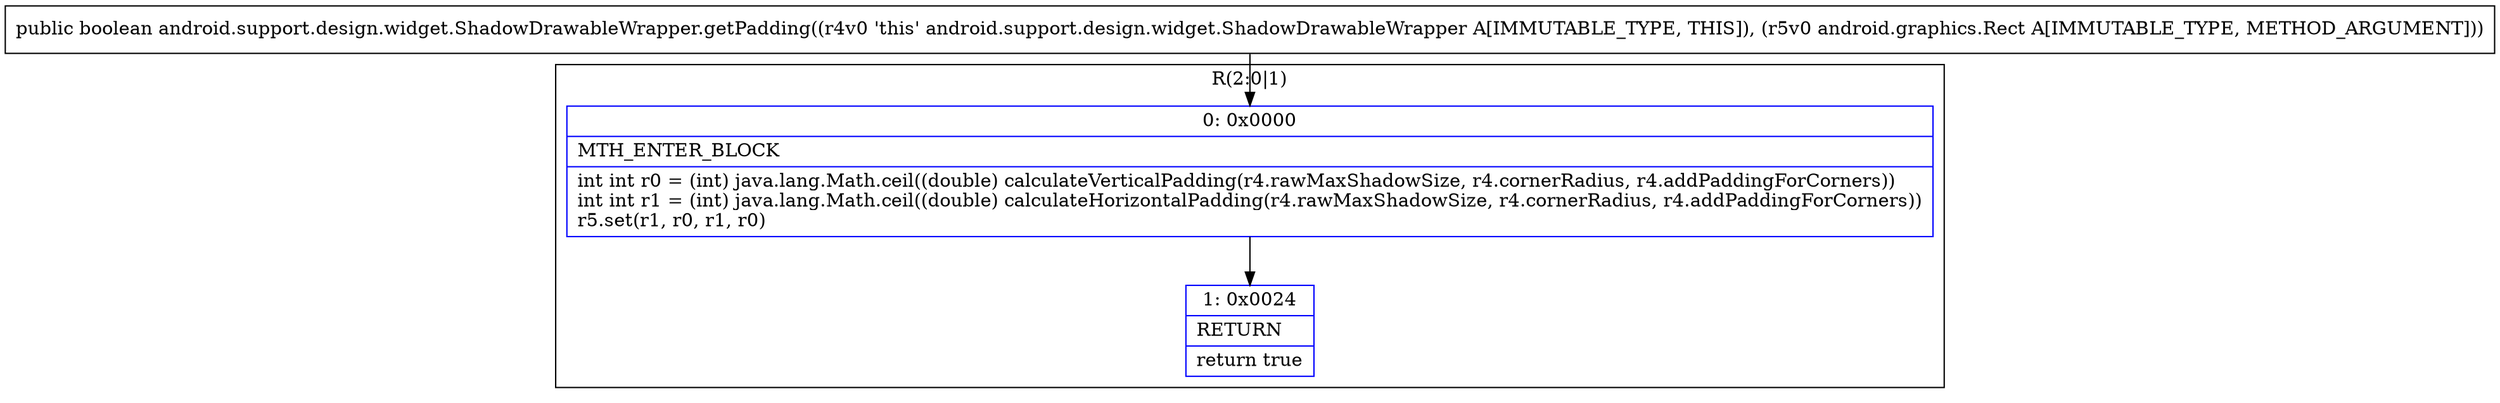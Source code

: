 digraph "CFG forandroid.support.design.widget.ShadowDrawableWrapper.getPadding(Landroid\/graphics\/Rect;)Z" {
subgraph cluster_Region_688058656 {
label = "R(2:0|1)";
node [shape=record,color=blue];
Node_0 [shape=record,label="{0\:\ 0x0000|MTH_ENTER_BLOCK\l|int int r0 = (int) java.lang.Math.ceil((double) calculateVerticalPadding(r4.rawMaxShadowSize, r4.cornerRadius, r4.addPaddingForCorners))\lint int r1 = (int) java.lang.Math.ceil((double) calculateHorizontalPadding(r4.rawMaxShadowSize, r4.cornerRadius, r4.addPaddingForCorners))\lr5.set(r1, r0, r1, r0)\l}"];
Node_1 [shape=record,label="{1\:\ 0x0024|RETURN\l|return true\l}"];
}
MethodNode[shape=record,label="{public boolean android.support.design.widget.ShadowDrawableWrapper.getPadding((r4v0 'this' android.support.design.widget.ShadowDrawableWrapper A[IMMUTABLE_TYPE, THIS]), (r5v0 android.graphics.Rect A[IMMUTABLE_TYPE, METHOD_ARGUMENT])) }"];
MethodNode -> Node_0;
Node_0 -> Node_1;
}

